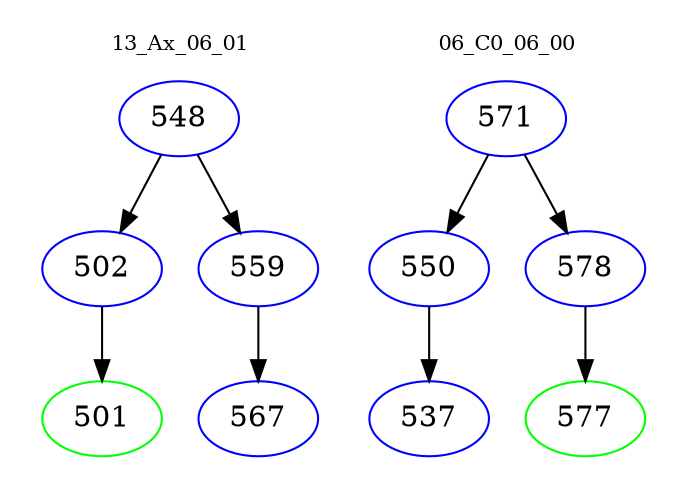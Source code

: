 digraph{
subgraph cluster_0 {
color = white
label = "13_Ax_06_01";
fontsize=10;
T0_548 [label="548", color="blue"]
T0_548 -> T0_502 [color="black"]
T0_502 [label="502", color="blue"]
T0_502 -> T0_501 [color="black"]
T0_501 [label="501", color="green"]
T0_548 -> T0_559 [color="black"]
T0_559 [label="559", color="blue"]
T0_559 -> T0_567 [color="black"]
T0_567 [label="567", color="blue"]
}
subgraph cluster_1 {
color = white
label = "06_C0_06_00";
fontsize=10;
T1_571 [label="571", color="blue"]
T1_571 -> T1_550 [color="black"]
T1_550 [label="550", color="blue"]
T1_550 -> T1_537 [color="black"]
T1_537 [label="537", color="blue"]
T1_571 -> T1_578 [color="black"]
T1_578 [label="578", color="blue"]
T1_578 -> T1_577 [color="black"]
T1_577 [label="577", color="green"]
}
}

